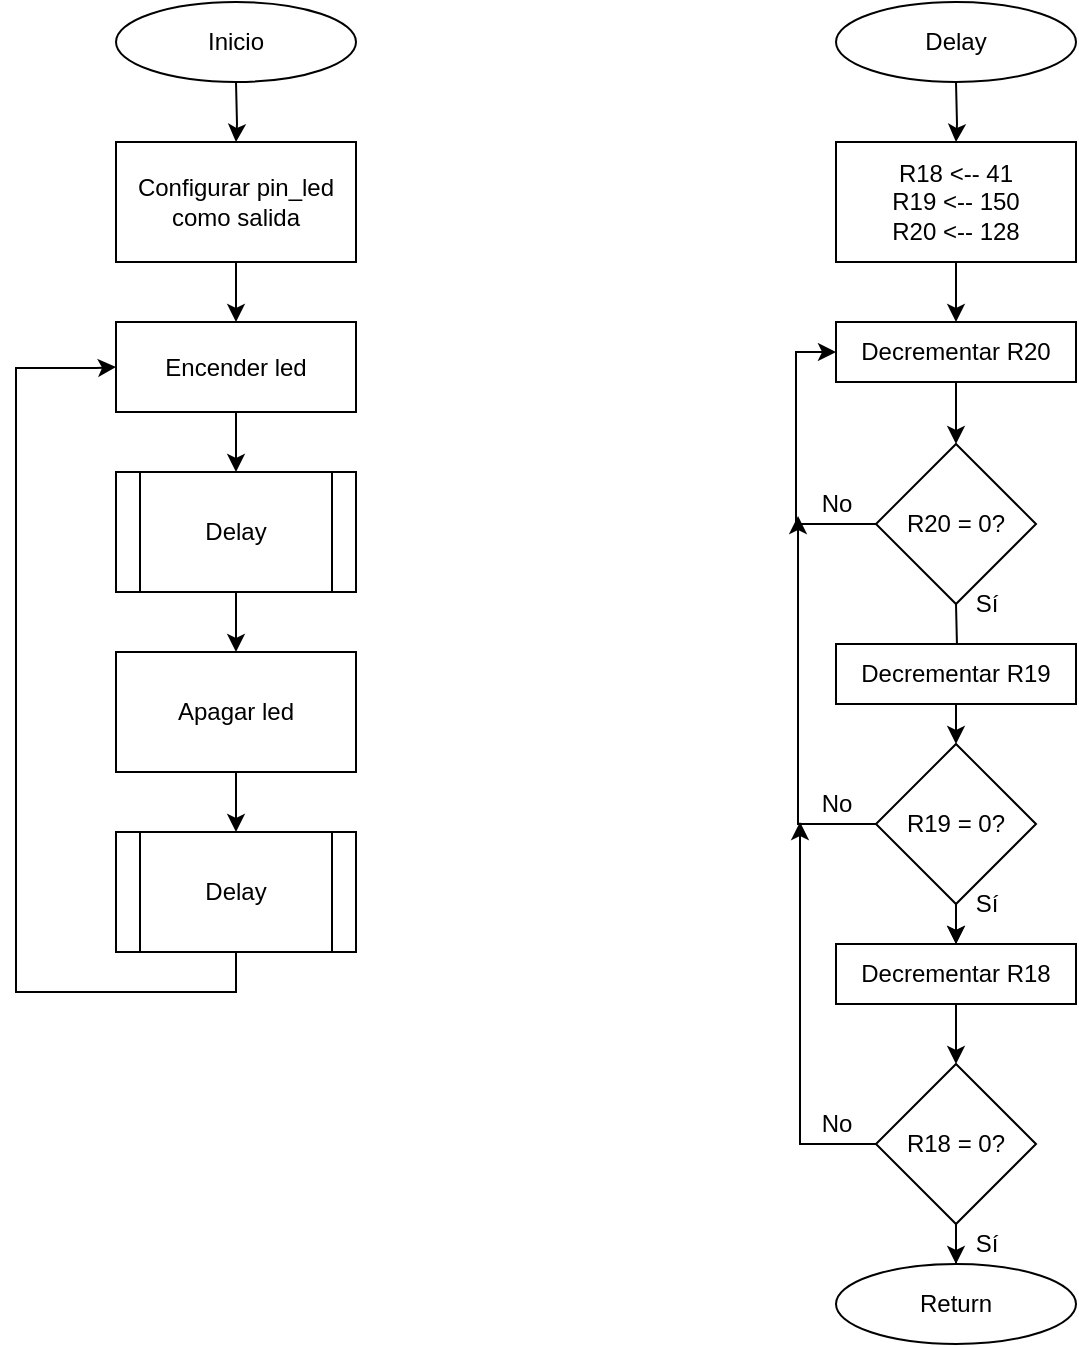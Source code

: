 <mxfile version="13.8.3" type="device"><diagram id="C5RBs43oDa-KdzZeNtuy" name="Page-1"><mxGraphModel dx="1422" dy="762" grid="1" gridSize="10" guides="1" tooltips="1" connect="1" arrows="1" fold="1" page="1" pageScale="1" pageWidth="827" pageHeight="1169" math="0" shadow="0"><root><mxCell id="WIyWlLk6GJQsqaUBKTNV-0"/><mxCell id="WIyWlLk6GJQsqaUBKTNV-1" parent="WIyWlLk6GJQsqaUBKTNV-0"/><mxCell id="Rzf_JdVmEiJGYScnjNtb-12" value="" style="edgeStyle=orthogonalEdgeStyle;rounded=0;orthogonalLoop=1;jettySize=auto;html=1;" parent="WIyWlLk6GJQsqaUBKTNV-1" target="Rzf_JdVmEiJGYScnjNtb-0" edge="1"><mxGeometry relative="1" as="geometry"><mxPoint x="220" y="120" as="sourcePoint"/></mxGeometry></mxCell><mxCell id="Rzf_JdVmEiJGYScnjNtb-0" value="Configurar pin_led como salida" style="rounded=0;whiteSpace=wrap;html=1;" parent="WIyWlLk6GJQsqaUBKTNV-1" vertex="1"><mxGeometry x="160" y="150" width="120" height="60" as="geometry"/></mxCell><mxCell id="Rzf_JdVmEiJGYScnjNtb-6" value="" style="edgeStyle=orthogonalEdgeStyle;rounded=0;orthogonalLoop=1;jettySize=auto;html=1;" parent="WIyWlLk6GJQsqaUBKTNV-1" source="Rzf_JdVmEiJGYScnjNtb-1" target="Rzf_JdVmEiJGYScnjNtb-5" edge="1"><mxGeometry relative="1" as="geometry"/></mxCell><mxCell id="Rzf_JdVmEiJGYScnjNtb-1" value="Encender led" style="whiteSpace=wrap;html=1;rounded=0;" parent="WIyWlLk6GJQsqaUBKTNV-1" vertex="1"><mxGeometry x="160" y="240" width="120" height="45" as="geometry"/></mxCell><mxCell id="Rzf_JdVmEiJGYScnjNtb-8" value="" style="edgeStyle=orthogonalEdgeStyle;rounded=0;orthogonalLoop=1;jettySize=auto;html=1;" parent="WIyWlLk6GJQsqaUBKTNV-1" source="Rzf_JdVmEiJGYScnjNtb-5" target="Rzf_JdVmEiJGYScnjNtb-7" edge="1"><mxGeometry relative="1" as="geometry"/></mxCell><mxCell id="Rzf_JdVmEiJGYScnjNtb-5" value="Delay" style="shape=process;whiteSpace=wrap;html=1;backgroundOutline=1;rounded=0;" parent="WIyWlLk6GJQsqaUBKTNV-1" vertex="1"><mxGeometry x="160" y="315" width="120" height="60" as="geometry"/></mxCell><mxCell id="Rzf_JdVmEiJGYScnjNtb-10" value="" style="edgeStyle=orthogonalEdgeStyle;rounded=0;orthogonalLoop=1;jettySize=auto;html=1;" parent="WIyWlLk6GJQsqaUBKTNV-1" source="Rzf_JdVmEiJGYScnjNtb-7" target="Rzf_JdVmEiJGYScnjNtb-9" edge="1"><mxGeometry relative="1" as="geometry"/></mxCell><mxCell id="Rzf_JdVmEiJGYScnjNtb-7" value="Apagar led" style="whiteSpace=wrap;html=1;rounded=0;" parent="WIyWlLk6GJQsqaUBKTNV-1" vertex="1"><mxGeometry x="160" y="405" width="120" height="60" as="geometry"/></mxCell><mxCell id="Rzf_JdVmEiJGYScnjNtb-11" style="edgeStyle=orthogonalEdgeStyle;rounded=0;orthogonalLoop=1;jettySize=auto;html=1;exitX=0.5;exitY=1;exitDx=0;exitDy=0;entryX=0;entryY=0.5;entryDx=0;entryDy=0;" parent="WIyWlLk6GJQsqaUBKTNV-1" source="Rzf_JdVmEiJGYScnjNtb-9" target="Rzf_JdVmEiJGYScnjNtb-1" edge="1"><mxGeometry relative="1" as="geometry"><Array as="points"><mxPoint x="220" y="575"/><mxPoint x="110" y="575"/><mxPoint x="110" y="263"/><mxPoint x="150" y="263"/></Array></mxGeometry></mxCell><mxCell id="Rzf_JdVmEiJGYScnjNtb-9" value="Delay" style="shape=process;whiteSpace=wrap;html=1;backgroundOutline=1;rounded=0;" parent="WIyWlLk6GJQsqaUBKTNV-1" vertex="1"><mxGeometry x="160" y="495" width="120" height="60" as="geometry"/></mxCell><mxCell id="Rzf_JdVmEiJGYScnjNtb-19" value="" style="edgeStyle=orthogonalEdgeStyle;rounded=0;orthogonalLoop=1;jettySize=auto;html=1;" parent="WIyWlLk6GJQsqaUBKTNV-1" target="Rzf_JdVmEiJGYScnjNtb-18" edge="1"><mxGeometry relative="1" as="geometry"><mxPoint x="580" y="120" as="sourcePoint"/></mxGeometry></mxCell><mxCell id="Rzf_JdVmEiJGYScnjNtb-21" value="" style="edgeStyle=orthogonalEdgeStyle;rounded=0;orthogonalLoop=1;jettySize=auto;html=1;" parent="WIyWlLk6GJQsqaUBKTNV-1" source="Rzf_JdVmEiJGYScnjNtb-18" target="Rzf_JdVmEiJGYScnjNtb-20" edge="1"><mxGeometry relative="1" as="geometry"/></mxCell><mxCell id="Rzf_JdVmEiJGYScnjNtb-18" value="&lt;div&gt;R18 &amp;lt;-- 41&lt;/div&gt;&lt;div&gt;&lt;span&gt;R19 &amp;lt;-- 150&lt;/span&gt;&lt;/div&gt;&lt;div&gt;&lt;span&gt;R20 &amp;lt;-- 128&lt;/span&gt;&lt;/div&gt;" style="rounded=0;whiteSpace=wrap;html=1;" parent="WIyWlLk6GJQsqaUBKTNV-1" vertex="1"><mxGeometry x="520" y="150" width="120" height="60" as="geometry"/></mxCell><mxCell id="Rzf_JdVmEiJGYScnjNtb-65" value="" style="edgeStyle=orthogonalEdgeStyle;rounded=0;orthogonalLoop=1;jettySize=auto;html=1;" parent="WIyWlLk6GJQsqaUBKTNV-1" source="Rzf_JdVmEiJGYScnjNtb-20" target="Rzf_JdVmEiJGYScnjNtb-22" edge="1"><mxGeometry relative="1" as="geometry"><mxPoint x="580" y="305" as="targetPoint"/></mxGeometry></mxCell><mxCell id="Rzf_JdVmEiJGYScnjNtb-20" value="Decrementar R20" style="whiteSpace=wrap;html=1;rounded=0;" parent="WIyWlLk6GJQsqaUBKTNV-1" vertex="1"><mxGeometry x="520" y="240" width="120" height="30" as="geometry"/></mxCell><mxCell id="Rzf_JdVmEiJGYScnjNtb-30" value="" style="edgeStyle=orthogonalEdgeStyle;rounded=0;orthogonalLoop=1;jettySize=auto;html=1;" parent="WIyWlLk6GJQsqaUBKTNV-1" target="Rzf_JdVmEiJGYScnjNtb-29" edge="1"><mxGeometry relative="1" as="geometry"><mxPoint x="580" y="381" as="sourcePoint"/></mxGeometry></mxCell><mxCell id="XVN2MYH9QGg3XSXR5Hqv-0" style="edgeStyle=orthogonalEdgeStyle;rounded=0;orthogonalLoop=1;jettySize=auto;html=1;exitX=0;exitY=0.5;exitDx=0;exitDy=0;entryX=0;entryY=0.5;entryDx=0;entryDy=0;" edge="1" parent="WIyWlLk6GJQsqaUBKTNV-1" source="Rzf_JdVmEiJGYScnjNtb-22" target="Rzf_JdVmEiJGYScnjNtb-20"><mxGeometry relative="1" as="geometry"/></mxCell><mxCell id="Rzf_JdVmEiJGYScnjNtb-22" value="R20 = 0?" style="rhombus;whiteSpace=wrap;html=1;rounded=0;" parent="WIyWlLk6GJQsqaUBKTNV-1" vertex="1"><mxGeometry x="540" y="301" width="80" height="80" as="geometry"/></mxCell><mxCell id="Rzf_JdVmEiJGYScnjNtb-28" value="No" style="text;html=1;align=center;verticalAlign=middle;resizable=0;points=[];autosize=1;" parent="WIyWlLk6GJQsqaUBKTNV-1" vertex="1"><mxGeometry x="505" y="321" width="30" height="20" as="geometry"/></mxCell><mxCell id="Rzf_JdVmEiJGYScnjNtb-36" style="edgeStyle=orthogonalEdgeStyle;rounded=0;orthogonalLoop=1;jettySize=auto;html=1;exitX=0.5;exitY=1;exitDx=0;exitDy=0;entryX=0.5;entryY=0;entryDx=0;entryDy=0;" parent="WIyWlLk6GJQsqaUBKTNV-1" source="Rzf_JdVmEiJGYScnjNtb-29" target="Rzf_JdVmEiJGYScnjNtb-32" edge="1"><mxGeometry relative="1" as="geometry"/></mxCell><mxCell id="Rzf_JdVmEiJGYScnjNtb-29" value="Decrementar R19" style="whiteSpace=wrap;html=1;rounded=0;" parent="WIyWlLk6GJQsqaUBKTNV-1" vertex="1"><mxGeometry x="520" y="401" width="120" height="30" as="geometry"/></mxCell><mxCell id="Rzf_JdVmEiJGYScnjNtb-31" value="" style="edgeStyle=orthogonalEdgeStyle;rounded=0;orthogonalLoop=1;jettySize=auto;html=1;" parent="WIyWlLk6GJQsqaUBKTNV-1" source="Rzf_JdVmEiJGYScnjNtb-32" target="Rzf_JdVmEiJGYScnjNtb-34" edge="1"><mxGeometry relative="1" as="geometry"/></mxCell><mxCell id="Rzf_JdVmEiJGYScnjNtb-37" value="" style="edgeStyle=orthogonalEdgeStyle;rounded=0;orthogonalLoop=1;jettySize=auto;html=1;" parent="WIyWlLk6GJQsqaUBKTNV-1" source="Rzf_JdVmEiJGYScnjNtb-32" target="Rzf_JdVmEiJGYScnjNtb-34" edge="1"><mxGeometry relative="1" as="geometry"/></mxCell><mxCell id="XVN2MYH9QGg3XSXR5Hqv-3" style="edgeStyle=orthogonalEdgeStyle;rounded=0;orthogonalLoop=1;jettySize=auto;html=1;exitX=0;exitY=0.5;exitDx=0;exitDy=0;entryX=-0.133;entryY=0.8;entryDx=0;entryDy=0;entryPerimeter=0;" edge="1" parent="WIyWlLk6GJQsqaUBKTNV-1" source="Rzf_JdVmEiJGYScnjNtb-32" target="Rzf_JdVmEiJGYScnjNtb-28"><mxGeometry relative="1" as="geometry"/></mxCell><mxCell id="Rzf_JdVmEiJGYScnjNtb-32" value="R19 = 0?" style="rhombus;whiteSpace=wrap;html=1;rounded=0;" parent="WIyWlLk6GJQsqaUBKTNV-1" vertex="1"><mxGeometry x="540" y="451" width="80" height="80" as="geometry"/></mxCell><mxCell id="Rzf_JdVmEiJGYScnjNtb-33" value="No" style="text;html=1;align=center;verticalAlign=middle;resizable=0;points=[];autosize=1;" parent="WIyWlLk6GJQsqaUBKTNV-1" vertex="1"><mxGeometry x="505" y="471" width="30" height="20" as="geometry"/></mxCell><mxCell id="Rzf_JdVmEiJGYScnjNtb-40" value="" style="edgeStyle=orthogonalEdgeStyle;rounded=0;orthogonalLoop=1;jettySize=auto;html=1;" parent="WIyWlLk6GJQsqaUBKTNV-1" source="Rzf_JdVmEiJGYScnjNtb-34" target="Rzf_JdVmEiJGYScnjNtb-39" edge="1"><mxGeometry relative="1" as="geometry"/></mxCell><mxCell id="Rzf_JdVmEiJGYScnjNtb-34" value="Decrementar R18" style="whiteSpace=wrap;html=1;rounded=0;" parent="WIyWlLk6GJQsqaUBKTNV-1" vertex="1"><mxGeometry x="520" y="551" width="120" height="30" as="geometry"/></mxCell><mxCell id="Rzf_JdVmEiJGYScnjNtb-46" value="" style="edgeStyle=orthogonalEdgeStyle;rounded=0;orthogonalLoop=1;jettySize=auto;html=1;" parent="WIyWlLk6GJQsqaUBKTNV-1" source="Rzf_JdVmEiJGYScnjNtb-39" target="Rzf_JdVmEiJGYScnjNtb-45" edge="1"><mxGeometry relative="1" as="geometry"/></mxCell><mxCell id="XVN2MYH9QGg3XSXR5Hqv-4" style="edgeStyle=orthogonalEdgeStyle;rounded=0;orthogonalLoop=1;jettySize=auto;html=1;exitX=0;exitY=0.5;exitDx=0;exitDy=0;entryX=-0.1;entryY=0.95;entryDx=0;entryDy=0;entryPerimeter=0;" edge="1" parent="WIyWlLk6GJQsqaUBKTNV-1" source="Rzf_JdVmEiJGYScnjNtb-39" target="Rzf_JdVmEiJGYScnjNtb-33"><mxGeometry relative="1" as="geometry"/></mxCell><mxCell id="Rzf_JdVmEiJGYScnjNtb-39" value="R18 = 0?" style="rhombus;whiteSpace=wrap;html=1;rounded=0;" parent="WIyWlLk6GJQsqaUBKTNV-1" vertex="1"><mxGeometry x="540" y="611" width="80" height="80" as="geometry"/></mxCell><mxCell id="Rzf_JdVmEiJGYScnjNtb-41" value="Sí" style="text;html=1;align=center;verticalAlign=middle;resizable=0;points=[];autosize=1;" parent="WIyWlLk6GJQsqaUBKTNV-1" vertex="1"><mxGeometry x="580" y="371" width="30" height="20" as="geometry"/></mxCell><mxCell id="Rzf_JdVmEiJGYScnjNtb-42" value="Sí" style="text;html=1;align=center;verticalAlign=middle;resizable=0;points=[];autosize=1;" parent="WIyWlLk6GJQsqaUBKTNV-1" vertex="1"><mxGeometry x="580" y="521" width="30" height="20" as="geometry"/></mxCell><mxCell id="Rzf_JdVmEiJGYScnjNtb-45" value="Return" style="ellipse;whiteSpace=wrap;html=1;rounded=0;" parent="WIyWlLk6GJQsqaUBKTNV-1" vertex="1"><mxGeometry x="520" y="711" width="120" height="40" as="geometry"/></mxCell><mxCell id="Rzf_JdVmEiJGYScnjNtb-49" value="Delay" style="ellipse;whiteSpace=wrap;html=1;rounded=0;" parent="WIyWlLk6GJQsqaUBKTNV-1" vertex="1"><mxGeometry x="520" y="80" width="120" height="40" as="geometry"/></mxCell><mxCell id="Rzf_JdVmEiJGYScnjNtb-50" value="Inicio" style="ellipse;whiteSpace=wrap;html=1;rounded=0;" parent="WIyWlLk6GJQsqaUBKTNV-1" vertex="1"><mxGeometry x="160" y="80" width="120" height="40" as="geometry"/></mxCell><mxCell id="Rzf_JdVmEiJGYScnjNtb-52" value="No" style="text;html=1;align=center;verticalAlign=middle;resizable=0;points=[];autosize=1;" parent="WIyWlLk6GJQsqaUBKTNV-1" vertex="1"><mxGeometry x="505" y="631" width="30" height="20" as="geometry"/></mxCell><mxCell id="Rzf_JdVmEiJGYScnjNtb-53" value="Sí" style="text;html=1;align=center;verticalAlign=middle;resizable=0;points=[];autosize=1;" parent="WIyWlLk6GJQsqaUBKTNV-1" vertex="1"><mxGeometry x="580" y="691" width="30" height="20" as="geometry"/></mxCell><mxCell id="Rzf_JdVmEiJGYScnjNtb-59" value="" style="edgeStyle=orthogonalEdgeStyle;rounded=0;orthogonalLoop=1;jettySize=auto;html=1;entryX=0.5;entryY=0;entryDx=0;entryDy=0;" parent="WIyWlLk6GJQsqaUBKTNV-1" target="Rzf_JdVmEiJGYScnjNtb-1" edge="1"><mxGeometry relative="1" as="geometry"><mxPoint x="220" y="210" as="sourcePoint"/></mxGeometry></mxCell></root></mxGraphModel></diagram></mxfile>
